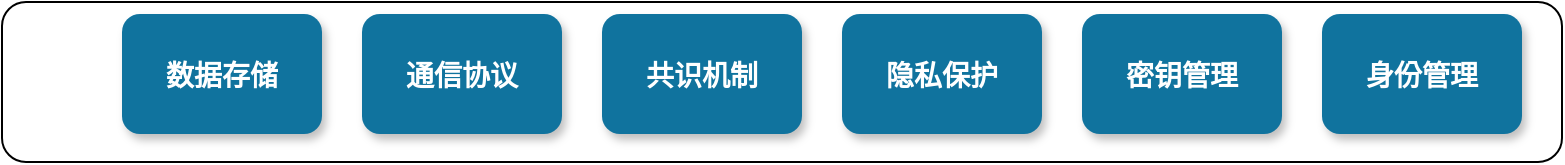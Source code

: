 <mxfile version="12.4.3" type="github" pages="1">
  <diagram name="Page-1" id="97916047-d0de-89f5-080d-49f4d83e522f">
    <mxGraphModel dx="1166" dy="666" grid="1" gridSize="10" guides="1" tooltips="1" connect="1" arrows="1" fold="1" page="1" pageScale="1.5" pageWidth="1169" pageHeight="827" background="#ffffff" math="0" shadow="0">
      <root>
        <mxCell id="0"/>
        <mxCell id="1" parent="0"/>
        <mxCell id="pRN-TT8wtIXPN9VYFTIj-55" value="" style="rounded=1;whiteSpace=wrap;html=1;" vertex="1" parent="1">
          <mxGeometry x="140" y="834" width="780" height="80" as="geometry"/>
        </mxCell>
        <mxCell id="12" value="数据存储" style="rounded=1;fillColor=#10739E;strokeColor=none;shadow=1;gradientColor=none;fontStyle=1;fontColor=#FFFFFF;fontSize=14;" parent="1" vertex="1">
          <mxGeometry x="200" y="840" width="100" height="60" as="geometry"/>
        </mxCell>
        <mxCell id="pRN-TT8wtIXPN9VYFTIj-56" value="通信协议" style="rounded=1;fillColor=#10739E;strokeColor=none;shadow=1;gradientColor=none;fontStyle=1;fontColor=#FFFFFF;fontSize=14;" vertex="1" parent="1">
          <mxGeometry x="320" y="840" width="100" height="60" as="geometry"/>
        </mxCell>
        <mxCell id="pRN-TT8wtIXPN9VYFTIj-57" value="共识机制" style="rounded=1;fillColor=#10739E;strokeColor=none;shadow=1;gradientColor=none;fontStyle=1;fontColor=#FFFFFF;fontSize=14;" vertex="1" parent="1">
          <mxGeometry x="440" y="840" width="100" height="60" as="geometry"/>
        </mxCell>
        <mxCell id="pRN-TT8wtIXPN9VYFTIj-58" value="隐私保护" style="rounded=1;fillColor=#10739E;strokeColor=none;shadow=1;gradientColor=none;fontStyle=1;fontColor=#FFFFFF;fontSize=14;" vertex="1" parent="1">
          <mxGeometry x="560" y="840" width="100" height="60" as="geometry"/>
        </mxCell>
        <mxCell id="pRN-TT8wtIXPN9VYFTIj-59" value="密钥管理" style="rounded=1;fillColor=#10739E;strokeColor=none;shadow=1;gradientColor=none;fontStyle=1;fontColor=#FFFFFF;fontSize=14;" vertex="1" parent="1">
          <mxGeometry x="680" y="840" width="100" height="60" as="geometry"/>
        </mxCell>
        <mxCell id="pRN-TT8wtIXPN9VYFTIj-60" value="身份管理" style="rounded=1;fillColor=#10739E;strokeColor=none;shadow=1;gradientColor=none;fontStyle=1;fontColor=#FFFFFF;fontSize=14;" vertex="1" parent="1">
          <mxGeometry x="800" y="840" width="100" height="60" as="geometry"/>
        </mxCell>
      </root>
    </mxGraphModel>
  </diagram>
</mxfile>
